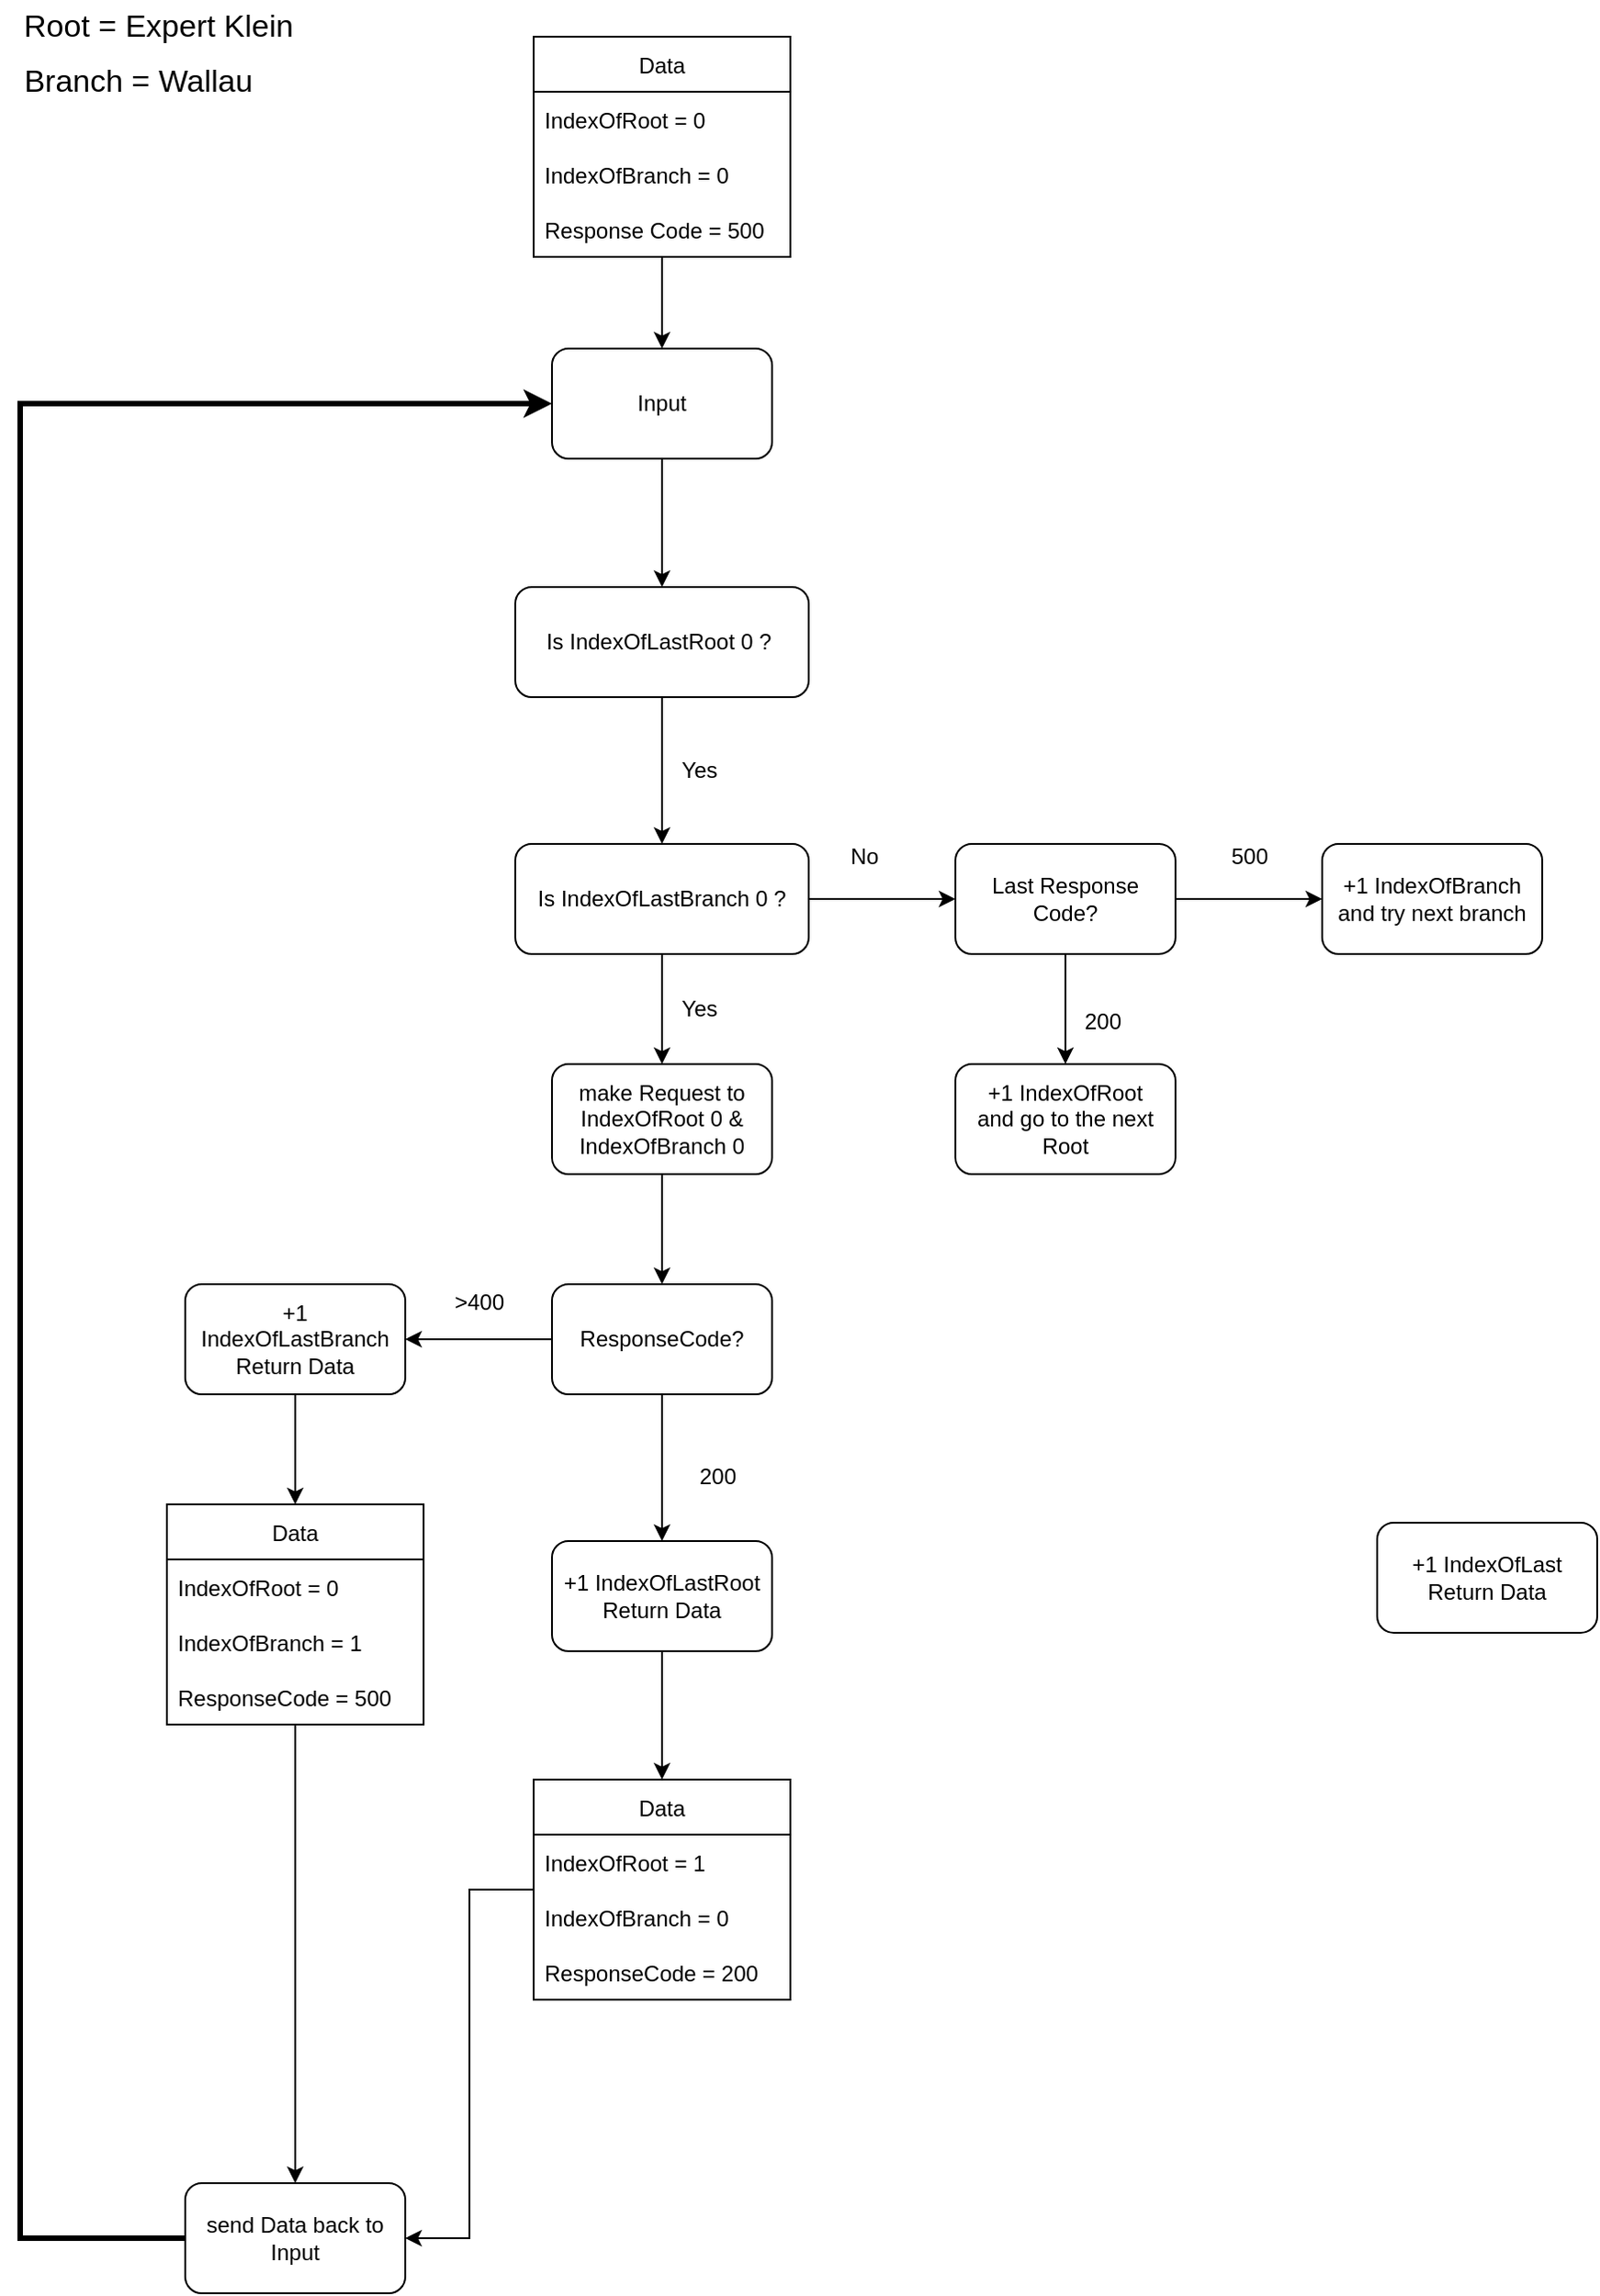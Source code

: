 <mxfile version="20.5.1" type="github">
  <diagram id="C5RBs43oDa-KdzZeNtuy" name="Page-1">
    <mxGraphModel dx="1182" dy="722" grid="1" gridSize="10" guides="1" tooltips="1" connect="1" arrows="1" fold="1" page="1" pageScale="1" pageWidth="827" pageHeight="1169" math="0" shadow="0">
      <root>
        <mxCell id="WIyWlLk6GJQsqaUBKTNV-0" />
        <mxCell id="WIyWlLk6GJQsqaUBKTNV-1" parent="WIyWlLk6GJQsqaUBKTNV-0" />
        <mxCell id="vZsECd-TPxy-p9VHk9jS-8" value="" style="edgeStyle=orthogonalEdgeStyle;rounded=0;orthogonalLoop=1;jettySize=auto;html=1;" edge="1" parent="WIyWlLk6GJQsqaUBKTNV-1" source="vZsECd-TPxy-p9VHk9jS-0" target="vZsECd-TPxy-p9VHk9jS-7">
          <mxGeometry relative="1" as="geometry" />
        </mxCell>
        <mxCell id="vZsECd-TPxy-p9VHk9jS-0" value="Input" style="rounded=1;whiteSpace=wrap;html=1;" vertex="1" parent="WIyWlLk6GJQsqaUBKTNV-1">
          <mxGeometry x="320" y="220" width="120" height="60" as="geometry" />
        </mxCell>
        <mxCell id="vZsECd-TPxy-p9VHk9jS-6" style="edgeStyle=orthogonalEdgeStyle;rounded=0;orthogonalLoop=1;jettySize=auto;html=1;entryX=0.5;entryY=0;entryDx=0;entryDy=0;" edge="1" parent="WIyWlLk6GJQsqaUBKTNV-1" source="vZsECd-TPxy-p9VHk9jS-2" target="vZsECd-TPxy-p9VHk9jS-0">
          <mxGeometry relative="1" as="geometry" />
        </mxCell>
        <mxCell id="vZsECd-TPxy-p9VHk9jS-2" value="Data" style="swimlane;fontStyle=0;childLayout=stackLayout;horizontal=1;startSize=30;horizontalStack=0;resizeParent=1;resizeParentMax=0;resizeLast=0;collapsible=1;marginBottom=0;" vertex="1" parent="WIyWlLk6GJQsqaUBKTNV-1">
          <mxGeometry x="310" y="50" width="140" height="120" as="geometry" />
        </mxCell>
        <mxCell id="vZsECd-TPxy-p9VHk9jS-3" value="IndexOfRoot = 0" style="text;strokeColor=none;fillColor=none;align=left;verticalAlign=middle;spacingLeft=4;spacingRight=4;overflow=hidden;points=[[0,0.5],[1,0.5]];portConstraint=eastwest;rotatable=0;" vertex="1" parent="vZsECd-TPxy-p9VHk9jS-2">
          <mxGeometry y="30" width="140" height="30" as="geometry" />
        </mxCell>
        <mxCell id="vZsECd-TPxy-p9VHk9jS-4" value="IndexOfBranch = 0" style="text;strokeColor=none;fillColor=none;align=left;verticalAlign=middle;spacingLeft=4;spacingRight=4;overflow=hidden;points=[[0,0.5],[1,0.5]];portConstraint=eastwest;rotatable=0;" vertex="1" parent="vZsECd-TPxy-p9VHk9jS-2">
          <mxGeometry y="60" width="140" height="30" as="geometry" />
        </mxCell>
        <mxCell id="vZsECd-TPxy-p9VHk9jS-5" value="Response Code = 500" style="text;strokeColor=none;fillColor=none;align=left;verticalAlign=middle;spacingLeft=4;spacingRight=4;overflow=hidden;points=[[0,0.5],[1,0.5]];portConstraint=eastwest;rotatable=0;" vertex="1" parent="vZsECd-TPxy-p9VHk9jS-2">
          <mxGeometry y="90" width="140" height="30" as="geometry" />
        </mxCell>
        <mxCell id="vZsECd-TPxy-p9VHk9jS-32" value="" style="edgeStyle=orthogonalEdgeStyle;rounded=0;orthogonalLoop=1;jettySize=auto;html=1;fontSize=12;" edge="1" parent="WIyWlLk6GJQsqaUBKTNV-1" source="vZsECd-TPxy-p9VHk9jS-7" target="vZsECd-TPxy-p9VHk9jS-31">
          <mxGeometry relative="1" as="geometry" />
        </mxCell>
        <mxCell id="vZsECd-TPxy-p9VHk9jS-7" value="Is IndexOfLastRoot 0 ?&amp;nbsp;" style="whiteSpace=wrap;html=1;rounded=1;" vertex="1" parent="WIyWlLk6GJQsqaUBKTNV-1">
          <mxGeometry x="300" y="350" width="160" height="60" as="geometry" />
        </mxCell>
        <mxCell id="vZsECd-TPxy-p9VHk9jS-16" value="" style="edgeStyle=orthogonalEdgeStyle;rounded=0;orthogonalLoop=1;jettySize=auto;html=1;" edge="1" parent="WIyWlLk6GJQsqaUBKTNV-1" source="vZsECd-TPxy-p9VHk9jS-9" target="vZsECd-TPxy-p9VHk9jS-15">
          <mxGeometry relative="1" as="geometry" />
        </mxCell>
        <mxCell id="vZsECd-TPxy-p9VHk9jS-19" value="" style="edgeStyle=orthogonalEdgeStyle;rounded=0;orthogonalLoop=1;jettySize=auto;html=1;" edge="1" parent="WIyWlLk6GJQsqaUBKTNV-1" source="vZsECd-TPxy-p9VHk9jS-9" target="vZsECd-TPxy-p9VHk9jS-18">
          <mxGeometry relative="1" as="geometry" />
        </mxCell>
        <mxCell id="vZsECd-TPxy-p9VHk9jS-9" value="Last Response Code?" style="whiteSpace=wrap;html=1;rounded=1;" vertex="1" parent="WIyWlLk6GJQsqaUBKTNV-1">
          <mxGeometry x="540" y="490" width="120" height="60" as="geometry" />
        </mxCell>
        <mxCell id="vZsECd-TPxy-p9VHk9jS-39" value="" style="edgeStyle=orthogonalEdgeStyle;rounded=0;orthogonalLoop=1;jettySize=auto;html=1;fontSize=12;" edge="1" parent="WIyWlLk6GJQsqaUBKTNV-1" source="vZsECd-TPxy-p9VHk9jS-11" target="vZsECd-TPxy-p9VHk9jS-38">
          <mxGeometry relative="1" as="geometry" />
        </mxCell>
        <mxCell id="vZsECd-TPxy-p9VHk9jS-11" value="make Request to IndexOfRoot 0 &amp;amp; IndexOfBranch 0" style="whiteSpace=wrap;html=1;rounded=1;" vertex="1" parent="WIyWlLk6GJQsqaUBKTNV-1">
          <mxGeometry x="320" y="610" width="120" height="60" as="geometry" />
        </mxCell>
        <mxCell id="vZsECd-TPxy-p9VHk9jS-13" value="No" style="text;html=1;align=center;verticalAlign=middle;resizable=0;points=[];autosize=1;strokeColor=none;fillColor=none;" vertex="1" parent="WIyWlLk6GJQsqaUBKTNV-1">
          <mxGeometry x="470" y="482" width="40" height="30" as="geometry" />
        </mxCell>
        <mxCell id="vZsECd-TPxy-p9VHk9jS-14" value="Yes" style="text;html=1;align=center;verticalAlign=middle;resizable=0;points=[];autosize=1;strokeColor=none;fillColor=none;" vertex="1" parent="WIyWlLk6GJQsqaUBKTNV-1">
          <mxGeometry x="380" y="435" width="40" height="30" as="geometry" />
        </mxCell>
        <mxCell id="vZsECd-TPxy-p9VHk9jS-15" value="+1 IndexOfRoot&lt;br&gt;and go to the next Root" style="whiteSpace=wrap;html=1;rounded=1;" vertex="1" parent="WIyWlLk6GJQsqaUBKTNV-1">
          <mxGeometry x="540" y="610" width="120" height="60" as="geometry" />
        </mxCell>
        <mxCell id="vZsECd-TPxy-p9VHk9jS-17" value="200" style="text;html=1;align=center;verticalAlign=middle;resizable=0;points=[];autosize=1;strokeColor=none;fillColor=none;" vertex="1" parent="WIyWlLk6GJQsqaUBKTNV-1">
          <mxGeometry x="600" y="572" width="40" height="30" as="geometry" />
        </mxCell>
        <mxCell id="vZsECd-TPxy-p9VHk9jS-18" value="+1 IndexOfBranch and try next branch" style="whiteSpace=wrap;html=1;rounded=1;" vertex="1" parent="WIyWlLk6GJQsqaUBKTNV-1">
          <mxGeometry x="740" y="490" width="120" height="60" as="geometry" />
        </mxCell>
        <mxCell id="vZsECd-TPxy-p9VHk9jS-20" value="500" style="text;html=1;align=center;verticalAlign=middle;resizable=0;points=[];autosize=1;strokeColor=none;fillColor=none;" vertex="1" parent="WIyWlLk6GJQsqaUBKTNV-1">
          <mxGeometry x="680" y="482" width="40" height="30" as="geometry" />
        </mxCell>
        <mxCell id="vZsECd-TPxy-p9VHk9jS-21" value="Root = Expert Klein" style="text;html=1;align=center;verticalAlign=middle;resizable=0;points=[];autosize=1;strokeColor=none;fillColor=none;fontSize=17;" vertex="1" parent="WIyWlLk6GJQsqaUBKTNV-1">
          <mxGeometry x="20" y="30" width="170" height="30" as="geometry" />
        </mxCell>
        <mxCell id="vZsECd-TPxy-p9VHk9jS-22" value="Branch = Wallau" style="text;html=1;align=center;verticalAlign=middle;resizable=0;points=[];autosize=1;strokeColor=none;fillColor=none;fontSize=17;" vertex="1" parent="WIyWlLk6GJQsqaUBKTNV-1">
          <mxGeometry x="19" y="60" width="150" height="30" as="geometry" />
        </mxCell>
        <mxCell id="vZsECd-TPxy-p9VHk9jS-23" value="+1 IndexOfLast Return Data" style="whiteSpace=wrap;html=1;rounded=1;" vertex="1" parent="WIyWlLk6GJQsqaUBKTNV-1">
          <mxGeometry x="770" y="860" width="120" height="60" as="geometry" />
        </mxCell>
        <mxCell id="vZsECd-TPxy-p9VHk9jS-53" style="edgeStyle=orthogonalEdgeStyle;rounded=0;orthogonalLoop=1;jettySize=auto;html=1;entryX=1;entryY=0.5;entryDx=0;entryDy=0;fontSize=12;" edge="1" parent="WIyWlLk6GJQsqaUBKTNV-1" source="vZsECd-TPxy-p9VHk9jS-25" target="vZsECd-TPxy-p9VHk9jS-52">
          <mxGeometry relative="1" as="geometry" />
        </mxCell>
        <mxCell id="vZsECd-TPxy-p9VHk9jS-25" value="Data" style="swimlane;fontStyle=0;childLayout=stackLayout;horizontal=1;startSize=30;horizontalStack=0;resizeParent=1;resizeParentMax=0;resizeLast=0;collapsible=1;marginBottom=0;fontSize=12;" vertex="1" parent="WIyWlLk6GJQsqaUBKTNV-1">
          <mxGeometry x="310" y="1000" width="140" height="120" as="geometry" />
        </mxCell>
        <mxCell id="vZsECd-TPxy-p9VHk9jS-26" value="IndexOfRoot = 1" style="text;strokeColor=none;fillColor=none;align=left;verticalAlign=middle;spacingLeft=4;spacingRight=4;overflow=hidden;points=[[0,0.5],[1,0.5]];portConstraint=eastwest;rotatable=0;fontSize=12;" vertex="1" parent="vZsECd-TPxy-p9VHk9jS-25">
          <mxGeometry y="30" width="140" height="30" as="geometry" />
        </mxCell>
        <mxCell id="vZsECd-TPxy-p9VHk9jS-27" value="IndexOfBranch = 0" style="text;strokeColor=none;fillColor=none;align=left;verticalAlign=middle;spacingLeft=4;spacingRight=4;overflow=hidden;points=[[0,0.5],[1,0.5]];portConstraint=eastwest;rotatable=0;fontSize=12;" vertex="1" parent="vZsECd-TPxy-p9VHk9jS-25">
          <mxGeometry y="60" width="140" height="30" as="geometry" />
        </mxCell>
        <mxCell id="vZsECd-TPxy-p9VHk9jS-28" value="ResponseCode = 200" style="text;strokeColor=none;fillColor=none;align=left;verticalAlign=middle;spacingLeft=4;spacingRight=4;overflow=hidden;points=[[0,0.5],[1,0.5]];portConstraint=eastwest;rotatable=0;fontSize=12;" vertex="1" parent="vZsECd-TPxy-p9VHk9jS-25">
          <mxGeometry y="90" width="140" height="30" as="geometry" />
        </mxCell>
        <mxCell id="vZsECd-TPxy-p9VHk9jS-34" value="" style="edgeStyle=orthogonalEdgeStyle;rounded=0;orthogonalLoop=1;jettySize=auto;html=1;fontSize=12;" edge="1" parent="WIyWlLk6GJQsqaUBKTNV-1" source="vZsECd-TPxy-p9VHk9jS-31">
          <mxGeometry relative="1" as="geometry">
            <mxPoint x="380" y="610" as="targetPoint" />
          </mxGeometry>
        </mxCell>
        <mxCell id="vZsECd-TPxy-p9VHk9jS-36" style="edgeStyle=orthogonalEdgeStyle;rounded=0;orthogonalLoop=1;jettySize=auto;html=1;fontSize=12;" edge="1" parent="WIyWlLk6GJQsqaUBKTNV-1" source="vZsECd-TPxy-p9VHk9jS-31" target="vZsECd-TPxy-p9VHk9jS-9">
          <mxGeometry relative="1" as="geometry" />
        </mxCell>
        <mxCell id="vZsECd-TPxy-p9VHk9jS-31" value="Is IndexOfLastBranch 0 ?" style="whiteSpace=wrap;html=1;rounded=1;" vertex="1" parent="WIyWlLk6GJQsqaUBKTNV-1">
          <mxGeometry x="300" y="490" width="160" height="60" as="geometry" />
        </mxCell>
        <mxCell id="vZsECd-TPxy-p9VHk9jS-35" value="Yes" style="text;html=1;align=center;verticalAlign=middle;resizable=0;points=[];autosize=1;strokeColor=none;fillColor=none;fontSize=12;" vertex="1" parent="WIyWlLk6GJQsqaUBKTNV-1">
          <mxGeometry x="380" y="565" width="40" height="30" as="geometry" />
        </mxCell>
        <mxCell id="vZsECd-TPxy-p9VHk9jS-41" value="" style="edgeStyle=orthogonalEdgeStyle;rounded=0;orthogonalLoop=1;jettySize=auto;html=1;fontSize=12;" edge="1" parent="WIyWlLk6GJQsqaUBKTNV-1" source="vZsECd-TPxy-p9VHk9jS-38" target="vZsECd-TPxy-p9VHk9jS-40">
          <mxGeometry relative="1" as="geometry" />
        </mxCell>
        <mxCell id="vZsECd-TPxy-p9VHk9jS-44" value="" style="edgeStyle=orthogonalEdgeStyle;rounded=0;orthogonalLoop=1;jettySize=auto;html=1;fontSize=12;" edge="1" parent="WIyWlLk6GJQsqaUBKTNV-1" source="vZsECd-TPxy-p9VHk9jS-38" target="vZsECd-TPxy-p9VHk9jS-43">
          <mxGeometry relative="1" as="geometry" />
        </mxCell>
        <mxCell id="vZsECd-TPxy-p9VHk9jS-38" value="ResponseCode?" style="whiteSpace=wrap;html=1;rounded=1;" vertex="1" parent="WIyWlLk6GJQsqaUBKTNV-1">
          <mxGeometry x="320" y="730" width="120" height="60" as="geometry" />
        </mxCell>
        <mxCell id="vZsECd-TPxy-p9VHk9jS-46" style="edgeStyle=orthogonalEdgeStyle;rounded=0;orthogonalLoop=1;jettySize=auto;html=1;entryX=0.5;entryY=0;entryDx=0;entryDy=0;fontSize=12;" edge="1" parent="WIyWlLk6GJQsqaUBKTNV-1" source="vZsECd-TPxy-p9VHk9jS-40" target="vZsECd-TPxy-p9VHk9jS-25">
          <mxGeometry relative="1" as="geometry" />
        </mxCell>
        <mxCell id="vZsECd-TPxy-p9VHk9jS-40" value="+1 IndexOfLastRoot Return Data" style="whiteSpace=wrap;html=1;rounded=1;" vertex="1" parent="WIyWlLk6GJQsqaUBKTNV-1">
          <mxGeometry x="320" y="870" width="120" height="60" as="geometry" />
        </mxCell>
        <mxCell id="vZsECd-TPxy-p9VHk9jS-42" value="200" style="text;html=1;align=center;verticalAlign=middle;resizable=0;points=[];autosize=1;strokeColor=none;fillColor=none;fontSize=12;" vertex="1" parent="WIyWlLk6GJQsqaUBKTNV-1">
          <mxGeometry x="390" y="820" width="40" height="30" as="geometry" />
        </mxCell>
        <mxCell id="vZsECd-TPxy-p9VHk9jS-51" style="edgeStyle=orthogonalEdgeStyle;rounded=0;orthogonalLoop=1;jettySize=auto;html=1;entryX=0.5;entryY=0;entryDx=0;entryDy=0;fontSize=12;" edge="1" parent="WIyWlLk6GJQsqaUBKTNV-1" source="vZsECd-TPxy-p9VHk9jS-43" target="vZsECd-TPxy-p9VHk9jS-47">
          <mxGeometry relative="1" as="geometry" />
        </mxCell>
        <mxCell id="vZsECd-TPxy-p9VHk9jS-43" value="+1 IndexOfLastBranch Return Data" style="whiteSpace=wrap;html=1;rounded=1;" vertex="1" parent="WIyWlLk6GJQsqaUBKTNV-1">
          <mxGeometry x="120" y="730" width="120" height="60" as="geometry" />
        </mxCell>
        <mxCell id="vZsECd-TPxy-p9VHk9jS-45" value="&amp;gt;400" style="text;html=1;align=center;verticalAlign=middle;resizable=0;points=[];autosize=1;strokeColor=none;fillColor=none;fontSize=12;" vertex="1" parent="WIyWlLk6GJQsqaUBKTNV-1">
          <mxGeometry x="255" y="725" width="50" height="30" as="geometry" />
        </mxCell>
        <mxCell id="vZsECd-TPxy-p9VHk9jS-54" style="edgeStyle=orthogonalEdgeStyle;rounded=0;orthogonalLoop=1;jettySize=auto;html=1;entryX=0.5;entryY=0;entryDx=0;entryDy=0;fontSize=12;" edge="1" parent="WIyWlLk6GJQsqaUBKTNV-1" source="vZsECd-TPxy-p9VHk9jS-47" target="vZsECd-TPxy-p9VHk9jS-52">
          <mxGeometry relative="1" as="geometry" />
        </mxCell>
        <mxCell id="vZsECd-TPxy-p9VHk9jS-47" value="Data" style="swimlane;fontStyle=0;childLayout=stackLayout;horizontal=1;startSize=30;horizontalStack=0;resizeParent=1;resizeParentMax=0;resizeLast=0;collapsible=1;marginBottom=0;fontSize=12;" vertex="1" parent="WIyWlLk6GJQsqaUBKTNV-1">
          <mxGeometry x="110" y="850" width="140" height="120" as="geometry" />
        </mxCell>
        <mxCell id="vZsECd-TPxy-p9VHk9jS-48" value="IndexOfRoot = 0" style="text;strokeColor=none;fillColor=none;align=left;verticalAlign=middle;spacingLeft=4;spacingRight=4;overflow=hidden;points=[[0,0.5],[1,0.5]];portConstraint=eastwest;rotatable=0;fontSize=12;" vertex="1" parent="vZsECd-TPxy-p9VHk9jS-47">
          <mxGeometry y="30" width="140" height="30" as="geometry" />
        </mxCell>
        <mxCell id="vZsECd-TPxy-p9VHk9jS-49" value="IndexOfBranch = 1" style="text;strokeColor=none;fillColor=none;align=left;verticalAlign=middle;spacingLeft=4;spacingRight=4;overflow=hidden;points=[[0,0.5],[1,0.5]];portConstraint=eastwest;rotatable=0;fontSize=12;" vertex="1" parent="vZsECd-TPxy-p9VHk9jS-47">
          <mxGeometry y="60" width="140" height="30" as="geometry" />
        </mxCell>
        <mxCell id="vZsECd-TPxy-p9VHk9jS-50" value="ResponseCode = 500" style="text;strokeColor=none;fillColor=none;align=left;verticalAlign=middle;spacingLeft=4;spacingRight=4;overflow=hidden;points=[[0,0.5],[1,0.5]];portConstraint=eastwest;rotatable=0;fontSize=12;" vertex="1" parent="vZsECd-TPxy-p9VHk9jS-47">
          <mxGeometry y="90" width="140" height="30" as="geometry" />
        </mxCell>
        <mxCell id="vZsECd-TPxy-p9VHk9jS-55" style="edgeStyle=orthogonalEdgeStyle;rounded=0;orthogonalLoop=1;jettySize=auto;html=1;entryX=0;entryY=0.5;entryDx=0;entryDy=0;fontSize=12;strokeWidth=3;" edge="1" parent="WIyWlLk6GJQsqaUBKTNV-1" source="vZsECd-TPxy-p9VHk9jS-52" target="vZsECd-TPxy-p9VHk9jS-0">
          <mxGeometry relative="1" as="geometry">
            <Array as="points">
              <mxPoint x="30" y="1250" />
              <mxPoint x="30" y="250" />
            </Array>
          </mxGeometry>
        </mxCell>
        <mxCell id="vZsECd-TPxy-p9VHk9jS-52" value="send Data back to Input" style="rounded=1;whiteSpace=wrap;html=1;fontSize=12;" vertex="1" parent="WIyWlLk6GJQsqaUBKTNV-1">
          <mxGeometry x="120" y="1220" width="120" height="60" as="geometry" />
        </mxCell>
      </root>
    </mxGraphModel>
  </diagram>
</mxfile>

